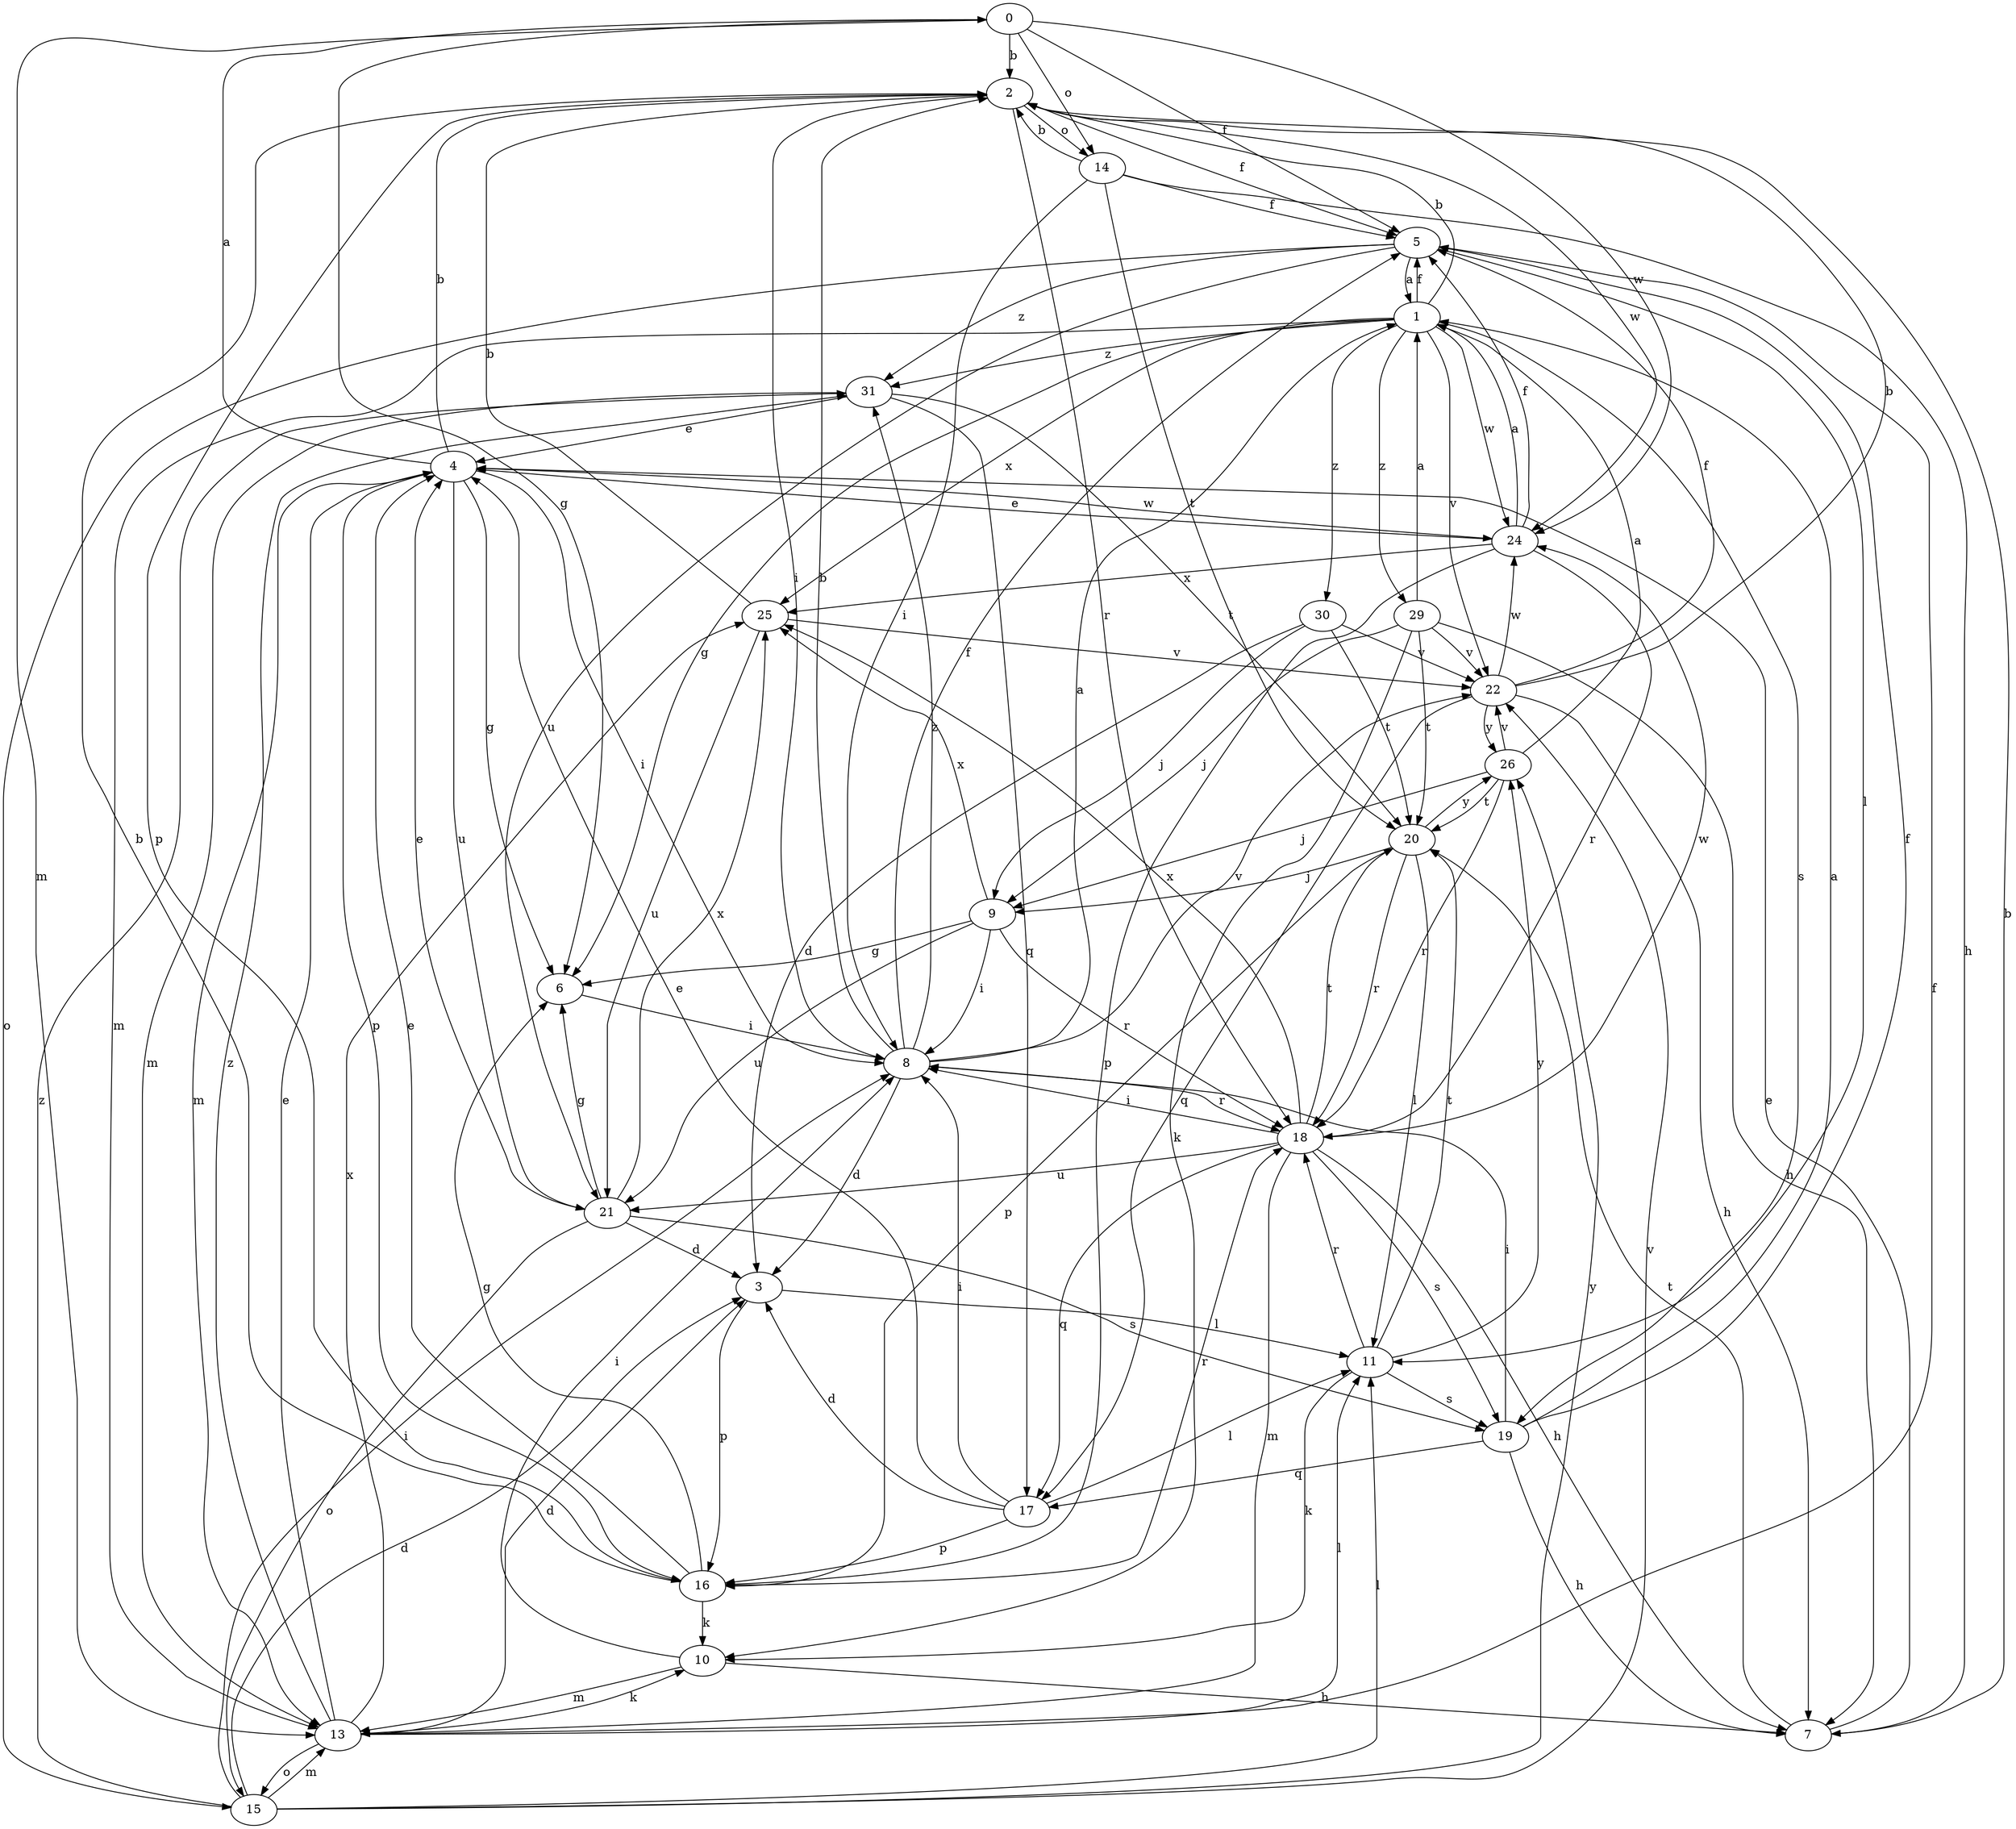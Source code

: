 strict digraph  {
0;
1;
2;
3;
4;
5;
6;
7;
8;
9;
10;
11;
13;
14;
15;
16;
17;
18;
19;
20;
21;
22;
24;
25;
26;
29;
30;
31;
0 -> 2  [label=b];
0 -> 5  [label=f];
0 -> 6  [label=g];
0 -> 13  [label=m];
0 -> 14  [label=o];
0 -> 24  [label=w];
1 -> 2  [label=b];
1 -> 5  [label=f];
1 -> 6  [label=g];
1 -> 13  [label=m];
1 -> 19  [label=s];
1 -> 22  [label=v];
1 -> 24  [label=w];
1 -> 25  [label=x];
1 -> 29  [label=z];
1 -> 30  [label=z];
1 -> 31  [label=z];
2 -> 5  [label=f];
2 -> 8  [label=i];
2 -> 14  [label=o];
2 -> 16  [label=p];
2 -> 18  [label=r];
2 -> 24  [label=w];
3 -> 11  [label=l];
3 -> 16  [label=p];
4 -> 0  [label=a];
4 -> 2  [label=b];
4 -> 6  [label=g];
4 -> 8  [label=i];
4 -> 13  [label=m];
4 -> 16  [label=p];
4 -> 21  [label=u];
4 -> 24  [label=w];
5 -> 1  [label=a];
5 -> 11  [label=l];
5 -> 15  [label=o];
5 -> 21  [label=u];
5 -> 31  [label=z];
6 -> 8  [label=i];
7 -> 2  [label=b];
7 -> 4  [label=e];
7 -> 20  [label=t];
8 -> 1  [label=a];
8 -> 2  [label=b];
8 -> 3  [label=d];
8 -> 5  [label=f];
8 -> 18  [label=r];
8 -> 22  [label=v];
8 -> 31  [label=z];
9 -> 6  [label=g];
9 -> 8  [label=i];
9 -> 18  [label=r];
9 -> 21  [label=u];
9 -> 25  [label=x];
10 -> 7  [label=h];
10 -> 8  [label=i];
10 -> 13  [label=m];
11 -> 10  [label=k];
11 -> 18  [label=r];
11 -> 19  [label=s];
11 -> 20  [label=t];
11 -> 26  [label=y];
13 -> 3  [label=d];
13 -> 4  [label=e];
13 -> 5  [label=f];
13 -> 10  [label=k];
13 -> 11  [label=l];
13 -> 15  [label=o];
13 -> 25  [label=x];
13 -> 31  [label=z];
14 -> 2  [label=b];
14 -> 5  [label=f];
14 -> 7  [label=h];
14 -> 8  [label=i];
14 -> 20  [label=t];
15 -> 3  [label=d];
15 -> 8  [label=i];
15 -> 11  [label=l];
15 -> 13  [label=m];
15 -> 22  [label=v];
15 -> 26  [label=y];
15 -> 31  [label=z];
16 -> 2  [label=b];
16 -> 4  [label=e];
16 -> 6  [label=g];
16 -> 10  [label=k];
16 -> 18  [label=r];
17 -> 3  [label=d];
17 -> 4  [label=e];
17 -> 8  [label=i];
17 -> 11  [label=l];
17 -> 16  [label=p];
18 -> 7  [label=h];
18 -> 8  [label=i];
18 -> 13  [label=m];
18 -> 17  [label=q];
18 -> 19  [label=s];
18 -> 20  [label=t];
18 -> 21  [label=u];
18 -> 24  [label=w];
18 -> 25  [label=x];
19 -> 1  [label=a];
19 -> 5  [label=f];
19 -> 7  [label=h];
19 -> 8  [label=i];
19 -> 17  [label=q];
20 -> 9  [label=j];
20 -> 11  [label=l];
20 -> 16  [label=p];
20 -> 18  [label=r];
20 -> 26  [label=y];
21 -> 3  [label=d];
21 -> 4  [label=e];
21 -> 6  [label=g];
21 -> 15  [label=o];
21 -> 19  [label=s];
21 -> 25  [label=x];
22 -> 2  [label=b];
22 -> 5  [label=f];
22 -> 7  [label=h];
22 -> 17  [label=q];
22 -> 24  [label=w];
22 -> 26  [label=y];
24 -> 1  [label=a];
24 -> 4  [label=e];
24 -> 5  [label=f];
24 -> 16  [label=p];
24 -> 18  [label=r];
24 -> 25  [label=x];
25 -> 2  [label=b];
25 -> 21  [label=u];
25 -> 22  [label=v];
26 -> 1  [label=a];
26 -> 9  [label=j];
26 -> 18  [label=r];
26 -> 20  [label=t];
26 -> 22  [label=v];
29 -> 1  [label=a];
29 -> 7  [label=h];
29 -> 9  [label=j];
29 -> 10  [label=k];
29 -> 20  [label=t];
29 -> 22  [label=v];
30 -> 3  [label=d];
30 -> 9  [label=j];
30 -> 20  [label=t];
30 -> 22  [label=v];
31 -> 4  [label=e];
31 -> 13  [label=m];
31 -> 17  [label=q];
31 -> 20  [label=t];
}
